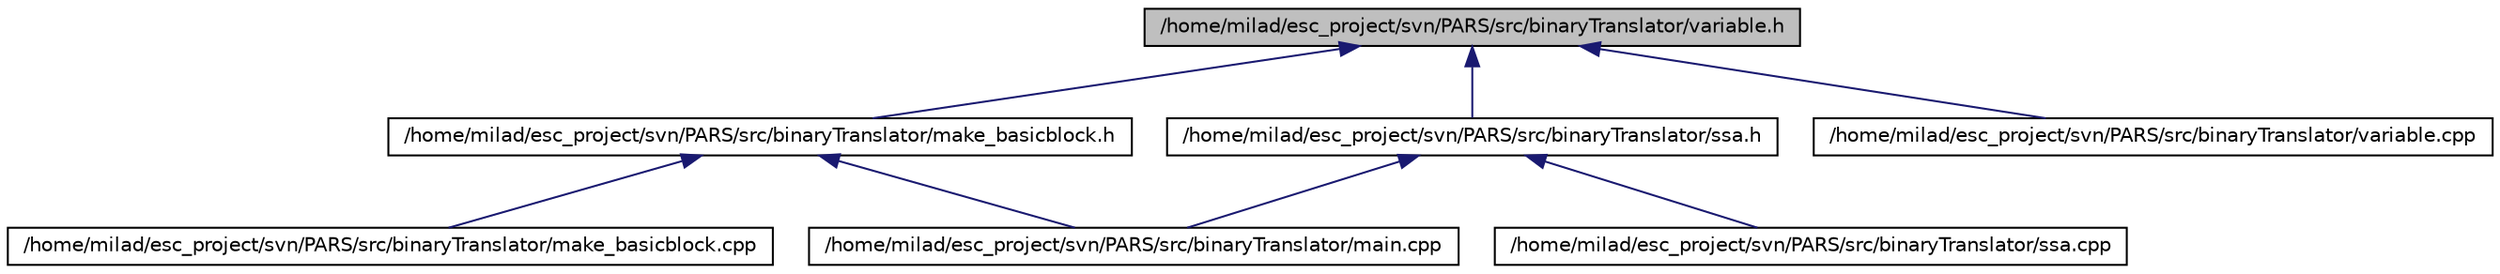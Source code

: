 digraph G
{
  edge [fontname="Helvetica",fontsize="10",labelfontname="Helvetica",labelfontsize="10"];
  node [fontname="Helvetica",fontsize="10",shape=record];
  Node1 [label="/home/milad/esc_project/svn/PARS/src/binaryTranslator/variable.h",height=0.2,width=0.4,color="black", fillcolor="grey75", style="filled" fontcolor="black"];
  Node1 -> Node2 [dir=back,color="midnightblue",fontsize="10",style="solid",fontname="Helvetica"];
  Node2 [label="/home/milad/esc_project/svn/PARS/src/binaryTranslator/make_basicblock.h",height=0.2,width=0.4,color="black", fillcolor="white", style="filled",URL="$make__basicblock_8h.html"];
  Node2 -> Node3 [dir=back,color="midnightblue",fontsize="10",style="solid",fontname="Helvetica"];
  Node3 [label="/home/milad/esc_project/svn/PARS/src/binaryTranslator/main.cpp",height=0.2,width=0.4,color="black", fillcolor="white", style="filled",URL="$main_8cpp.html"];
  Node2 -> Node4 [dir=back,color="midnightblue",fontsize="10",style="solid",fontname="Helvetica"];
  Node4 [label="/home/milad/esc_project/svn/PARS/src/binaryTranslator/make_basicblock.cpp",height=0.2,width=0.4,color="black", fillcolor="white", style="filled",URL="$make__basicblock_8cpp.html"];
  Node1 -> Node5 [dir=back,color="midnightblue",fontsize="10",style="solid",fontname="Helvetica"];
  Node5 [label="/home/milad/esc_project/svn/PARS/src/binaryTranslator/ssa.h",height=0.2,width=0.4,color="black", fillcolor="white", style="filled",URL="$ssa_8h.html"];
  Node5 -> Node3 [dir=back,color="midnightblue",fontsize="10",style="solid",fontname="Helvetica"];
  Node5 -> Node6 [dir=back,color="midnightblue",fontsize="10",style="solid",fontname="Helvetica"];
  Node6 [label="/home/milad/esc_project/svn/PARS/src/binaryTranslator/ssa.cpp",height=0.2,width=0.4,color="black", fillcolor="white", style="filled",URL="$ssa_8cpp.html"];
  Node1 -> Node7 [dir=back,color="midnightblue",fontsize="10",style="solid",fontname="Helvetica"];
  Node7 [label="/home/milad/esc_project/svn/PARS/src/binaryTranslator/variable.cpp",height=0.2,width=0.4,color="black", fillcolor="white", style="filled",URL="$variable_8cpp.html"];
}
